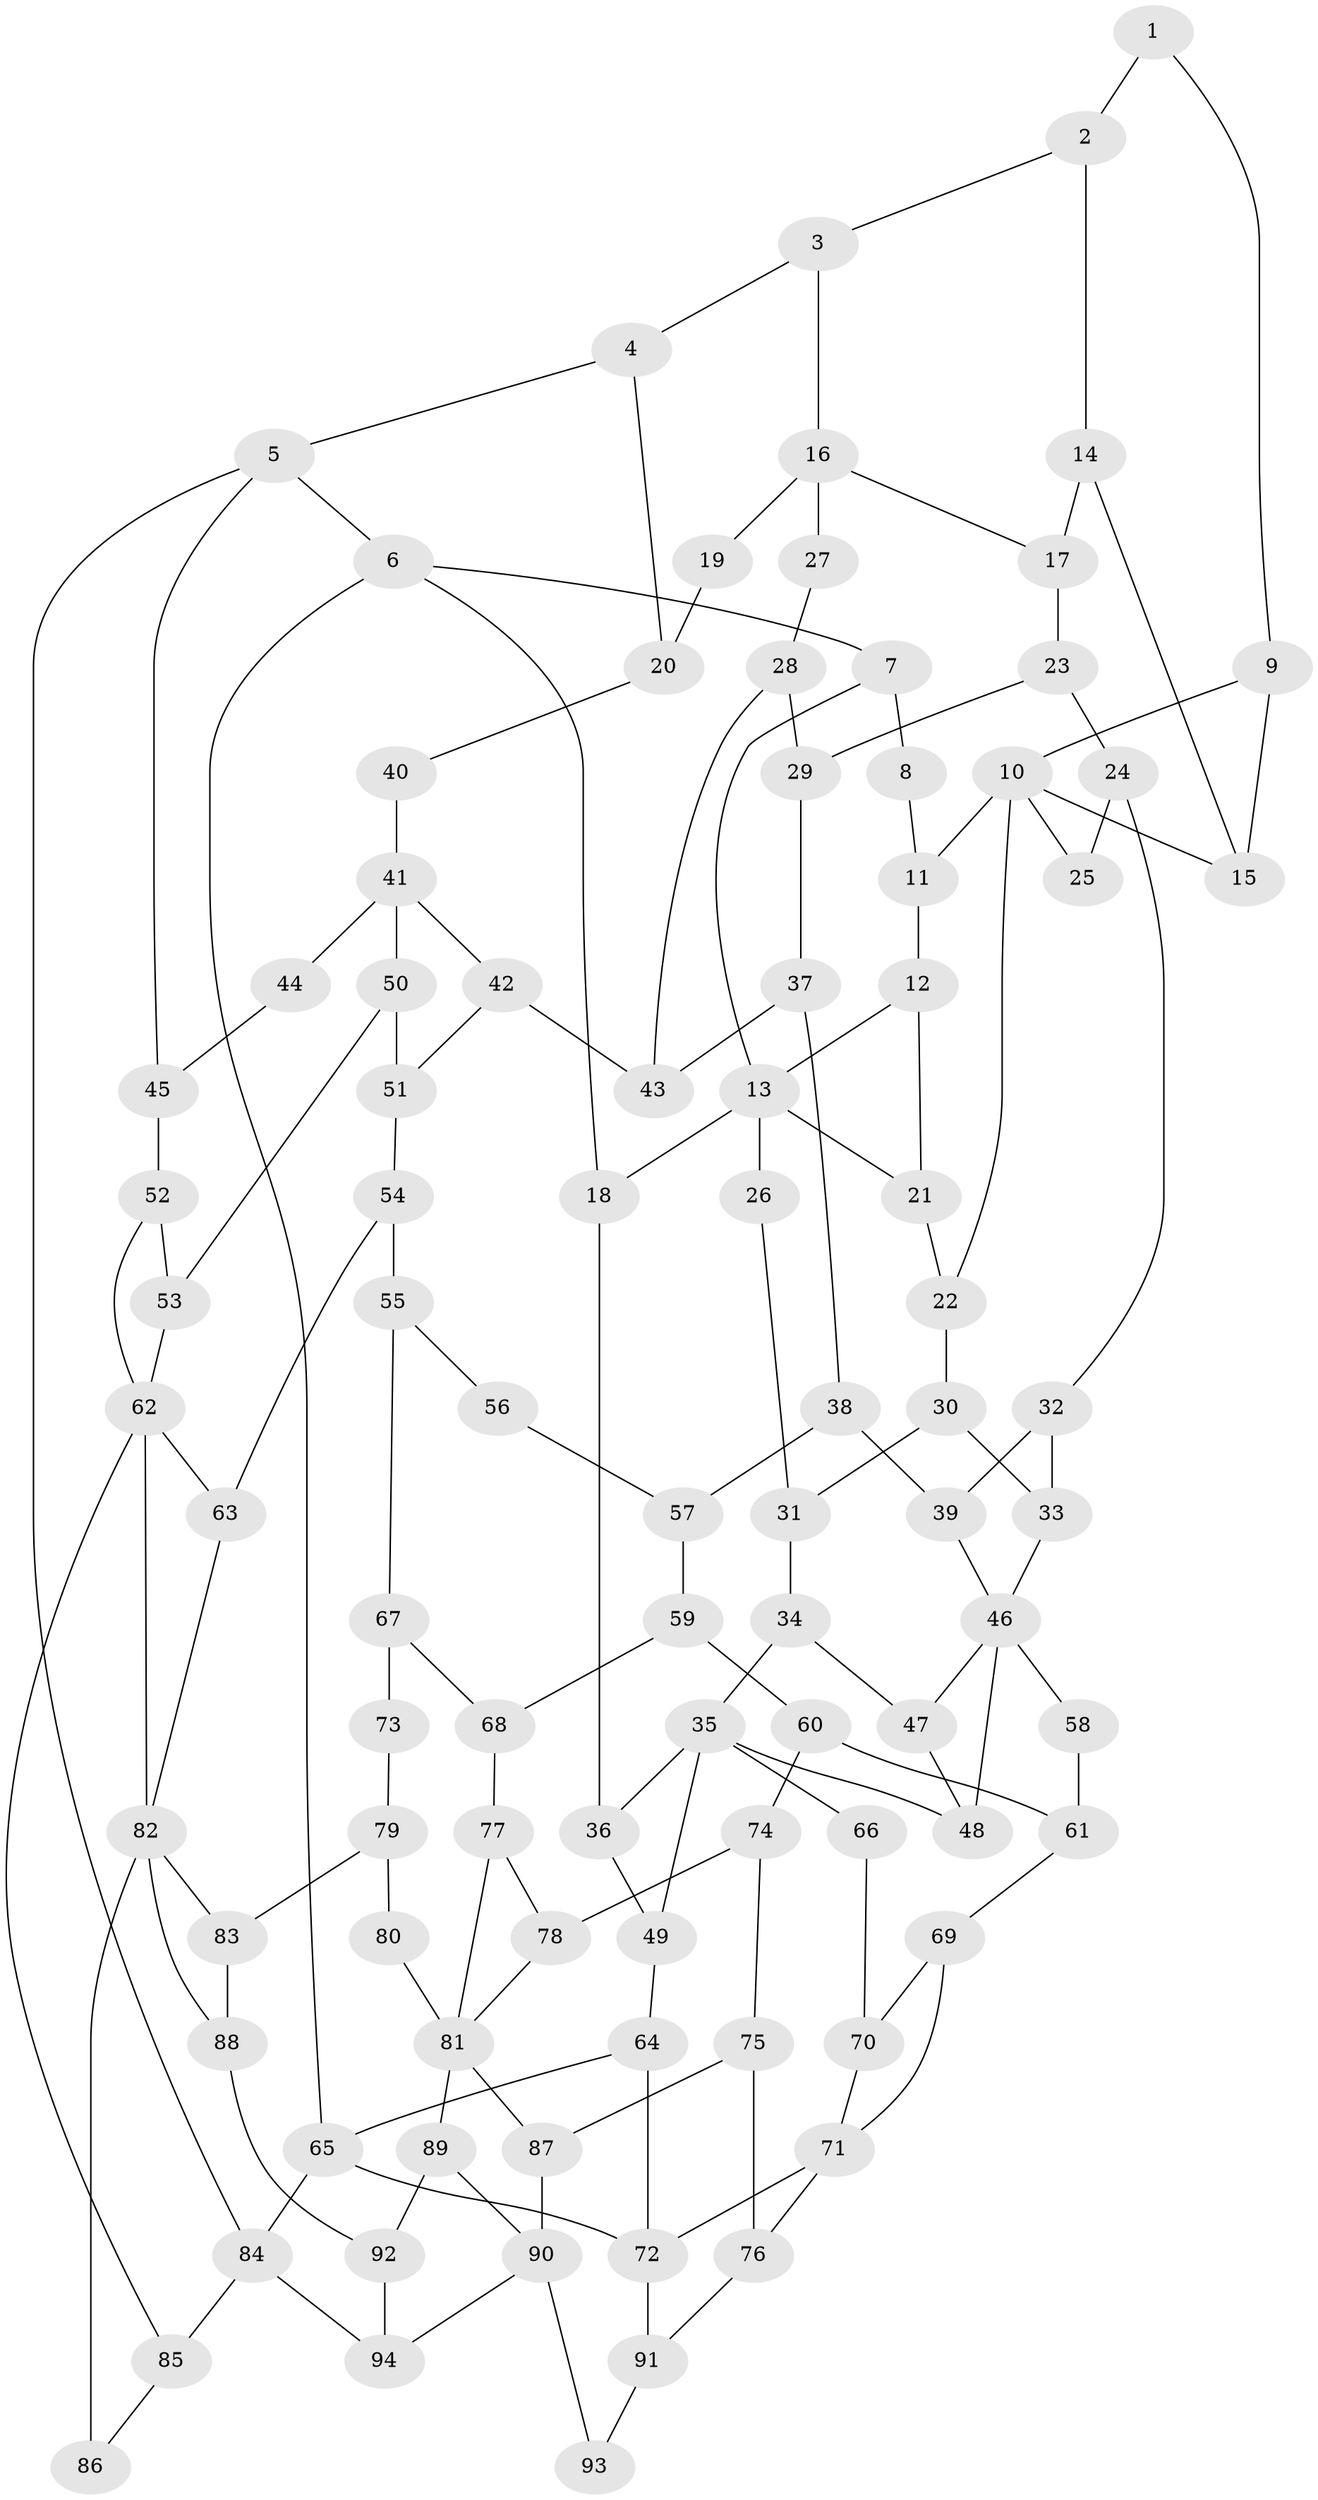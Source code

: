 // original degree distribution, {3: 0.022388059701492536, 4: 0.26119402985074625, 6: 0.26119402985074625, 5: 0.4552238805970149}
// Generated by graph-tools (version 1.1) at 2025/54/03/04/25 22:54:27]
// undirected, 94 vertices, 145 edges
graph export_dot {
  node [color=gray90,style=filled];
  1;
  2;
  3;
  4;
  5;
  6;
  7;
  8;
  9;
  10;
  11;
  12;
  13;
  14;
  15;
  16;
  17;
  18;
  19;
  20;
  21;
  22;
  23;
  24;
  25;
  26;
  27;
  28;
  29;
  30;
  31;
  32;
  33;
  34;
  35;
  36;
  37;
  38;
  39;
  40;
  41;
  42;
  43;
  44;
  45;
  46;
  47;
  48;
  49;
  50;
  51;
  52;
  53;
  54;
  55;
  56;
  57;
  58;
  59;
  60;
  61;
  62;
  63;
  64;
  65;
  66;
  67;
  68;
  69;
  70;
  71;
  72;
  73;
  74;
  75;
  76;
  77;
  78;
  79;
  80;
  81;
  82;
  83;
  84;
  85;
  86;
  87;
  88;
  89;
  90;
  91;
  92;
  93;
  94;
  1 -- 2 [weight=1.0];
  1 -- 9 [weight=1.0];
  2 -- 3 [weight=1.0];
  2 -- 14 [weight=1.0];
  3 -- 4 [weight=1.0];
  3 -- 16 [weight=1.0];
  4 -- 5 [weight=1.0];
  4 -- 20 [weight=1.0];
  5 -- 6 [weight=1.0];
  5 -- 45 [weight=1.0];
  5 -- 84 [weight=1.0];
  6 -- 7 [weight=1.0];
  6 -- 18 [weight=1.0];
  6 -- 65 [weight=1.0];
  7 -- 8 [weight=1.0];
  7 -- 13 [weight=1.0];
  8 -- 11 [weight=1.0];
  9 -- 10 [weight=1.0];
  9 -- 15 [weight=1.0];
  10 -- 11 [weight=1.0];
  10 -- 15 [weight=1.0];
  10 -- 22 [weight=1.0];
  10 -- 25 [weight=2.0];
  11 -- 12 [weight=1.0];
  12 -- 13 [weight=1.0];
  12 -- 21 [weight=1.0];
  13 -- 18 [weight=1.0];
  13 -- 21 [weight=1.0];
  13 -- 26 [weight=2.0];
  14 -- 15 [weight=1.0];
  14 -- 17 [weight=1.0];
  16 -- 17 [weight=1.0];
  16 -- 19 [weight=2.0];
  16 -- 27 [weight=2.0];
  17 -- 23 [weight=1.0];
  18 -- 36 [weight=1.0];
  19 -- 20 [weight=1.0];
  20 -- 40 [weight=1.0];
  21 -- 22 [weight=1.0];
  22 -- 30 [weight=1.0];
  23 -- 24 [weight=1.0];
  23 -- 29 [weight=1.0];
  24 -- 25 [weight=1.0];
  24 -- 32 [weight=1.0];
  26 -- 31 [weight=1.0];
  27 -- 28 [weight=1.0];
  28 -- 29 [weight=1.0];
  28 -- 43 [weight=1.0];
  29 -- 37 [weight=1.0];
  30 -- 31 [weight=1.0];
  30 -- 33 [weight=1.0];
  31 -- 34 [weight=1.0];
  32 -- 33 [weight=1.0];
  32 -- 39 [weight=1.0];
  33 -- 46 [weight=1.0];
  34 -- 35 [weight=1.0];
  34 -- 47 [weight=1.0];
  35 -- 36 [weight=1.0];
  35 -- 48 [weight=1.0];
  35 -- 49 [weight=1.0];
  35 -- 66 [weight=2.0];
  36 -- 49 [weight=1.0];
  37 -- 38 [weight=1.0];
  37 -- 43 [weight=1.0];
  38 -- 39 [weight=1.0];
  38 -- 57 [weight=1.0];
  39 -- 46 [weight=1.0];
  40 -- 41 [weight=2.0];
  41 -- 42 [weight=1.0];
  41 -- 44 [weight=2.0];
  41 -- 50 [weight=1.0];
  42 -- 43 [weight=1.0];
  42 -- 51 [weight=1.0];
  44 -- 45 [weight=1.0];
  45 -- 52 [weight=1.0];
  46 -- 47 [weight=1.0];
  46 -- 48 [weight=1.0];
  46 -- 58 [weight=2.0];
  47 -- 48 [weight=1.0];
  49 -- 64 [weight=1.0];
  50 -- 51 [weight=1.0];
  50 -- 53 [weight=1.0];
  51 -- 54 [weight=1.0];
  52 -- 53 [weight=1.0];
  52 -- 62 [weight=1.0];
  53 -- 62 [weight=1.0];
  54 -- 55 [weight=1.0];
  54 -- 63 [weight=1.0];
  55 -- 56 [weight=1.0];
  55 -- 67 [weight=1.0];
  56 -- 57 [weight=1.0];
  57 -- 59 [weight=1.0];
  58 -- 61 [weight=1.0];
  59 -- 60 [weight=1.0];
  59 -- 68 [weight=1.0];
  60 -- 61 [weight=1.0];
  60 -- 74 [weight=1.0];
  61 -- 69 [weight=1.0];
  62 -- 63 [weight=1.0];
  62 -- 82 [weight=1.0];
  62 -- 85 [weight=1.0];
  63 -- 82 [weight=1.0];
  64 -- 65 [weight=1.0];
  64 -- 72 [weight=1.0];
  65 -- 72 [weight=1.0];
  65 -- 84 [weight=1.0];
  66 -- 70 [weight=1.0];
  67 -- 68 [weight=1.0];
  67 -- 73 [weight=2.0];
  68 -- 77 [weight=1.0];
  69 -- 70 [weight=1.0];
  69 -- 71 [weight=1.0];
  70 -- 71 [weight=1.0];
  71 -- 72 [weight=2.0];
  71 -- 76 [weight=1.0];
  72 -- 91 [weight=2.0];
  73 -- 79 [weight=1.0];
  74 -- 75 [weight=1.0];
  74 -- 78 [weight=1.0];
  75 -- 76 [weight=1.0];
  75 -- 87 [weight=1.0];
  76 -- 91 [weight=1.0];
  77 -- 78 [weight=1.0];
  77 -- 81 [weight=1.0];
  78 -- 81 [weight=1.0];
  79 -- 80 [weight=1.0];
  79 -- 83 [weight=1.0];
  80 -- 81 [weight=2.0];
  81 -- 87 [weight=1.0];
  81 -- 89 [weight=1.0];
  82 -- 83 [weight=1.0];
  82 -- 86 [weight=2.0];
  82 -- 88 [weight=1.0];
  83 -- 88 [weight=1.0];
  84 -- 85 [weight=1.0];
  84 -- 94 [weight=1.0];
  85 -- 86 [weight=1.0];
  87 -- 90 [weight=2.0];
  88 -- 92 [weight=1.0];
  89 -- 90 [weight=1.0];
  89 -- 92 [weight=1.0];
  90 -- 93 [weight=2.0];
  90 -- 94 [weight=1.0];
  91 -- 93 [weight=2.0];
  92 -- 94 [weight=1.0];
}
